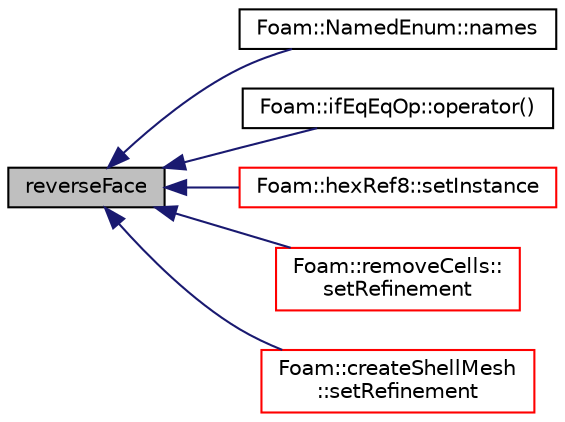 digraph "reverseFace"
{
  bgcolor="transparent";
  edge [fontname="Helvetica",fontsize="10",labelfontname="Helvetica",labelfontsize="10"];
  node [fontname="Helvetica",fontsize="10",shape=record];
  rankdir="LR";
  Node1 [label="reverseFace",height=0.2,width=0.4,color="black", fillcolor="grey75", style="filled", fontcolor="black"];
  Node1 -> Node2 [dir="back",color="midnightblue",fontsize="10",style="solid",fontname="Helvetica"];
  Node2 [label="Foam::NamedEnum::names",height=0.2,width=0.4,color="black",URL="$a01569.html#a7350da3a0edd92cd11e6c479c9967dc8"];
  Node1 -> Node3 [dir="back",color="midnightblue",fontsize="10",style="solid",fontname="Helvetica"];
  Node3 [label="Foam::ifEqEqOp::operator()",height=0.2,width=0.4,color="black",URL="$a01030.html#a71918488bb9f8251fb7d05ed3baeb14f"];
  Node1 -> Node4 [dir="back",color="midnightblue",fontsize="10",style="solid",fontname="Helvetica"];
  Node4 [label="Foam::hexRef8::setInstance",height=0.2,width=0.4,color="red",URL="$a01009.html#af44817e5a0340574e0dd5d2d863d75d1"];
  Node1 -> Node5 [dir="back",color="midnightblue",fontsize="10",style="solid",fontname="Helvetica"];
  Node5 [label="Foam::removeCells::\lsetRefinement",height=0.2,width=0.4,color="red",URL="$a02157.html#a90dfb3748798e10bc8e79a836ef766f4",tooltip="Play commands into polyTopoChange to remove cells. "];
  Node1 -> Node6 [dir="back",color="midnightblue",fontsize="10",style="solid",fontname="Helvetica"];
  Node6 [label="Foam::createShellMesh\l::setRefinement",height=0.2,width=0.4,color="red",URL="$a00435.html#aef7bf7bc4511c879d54f2bbd3c76729a",tooltip="Play commands into polyTopoChange to create layer mesh. "];
}
